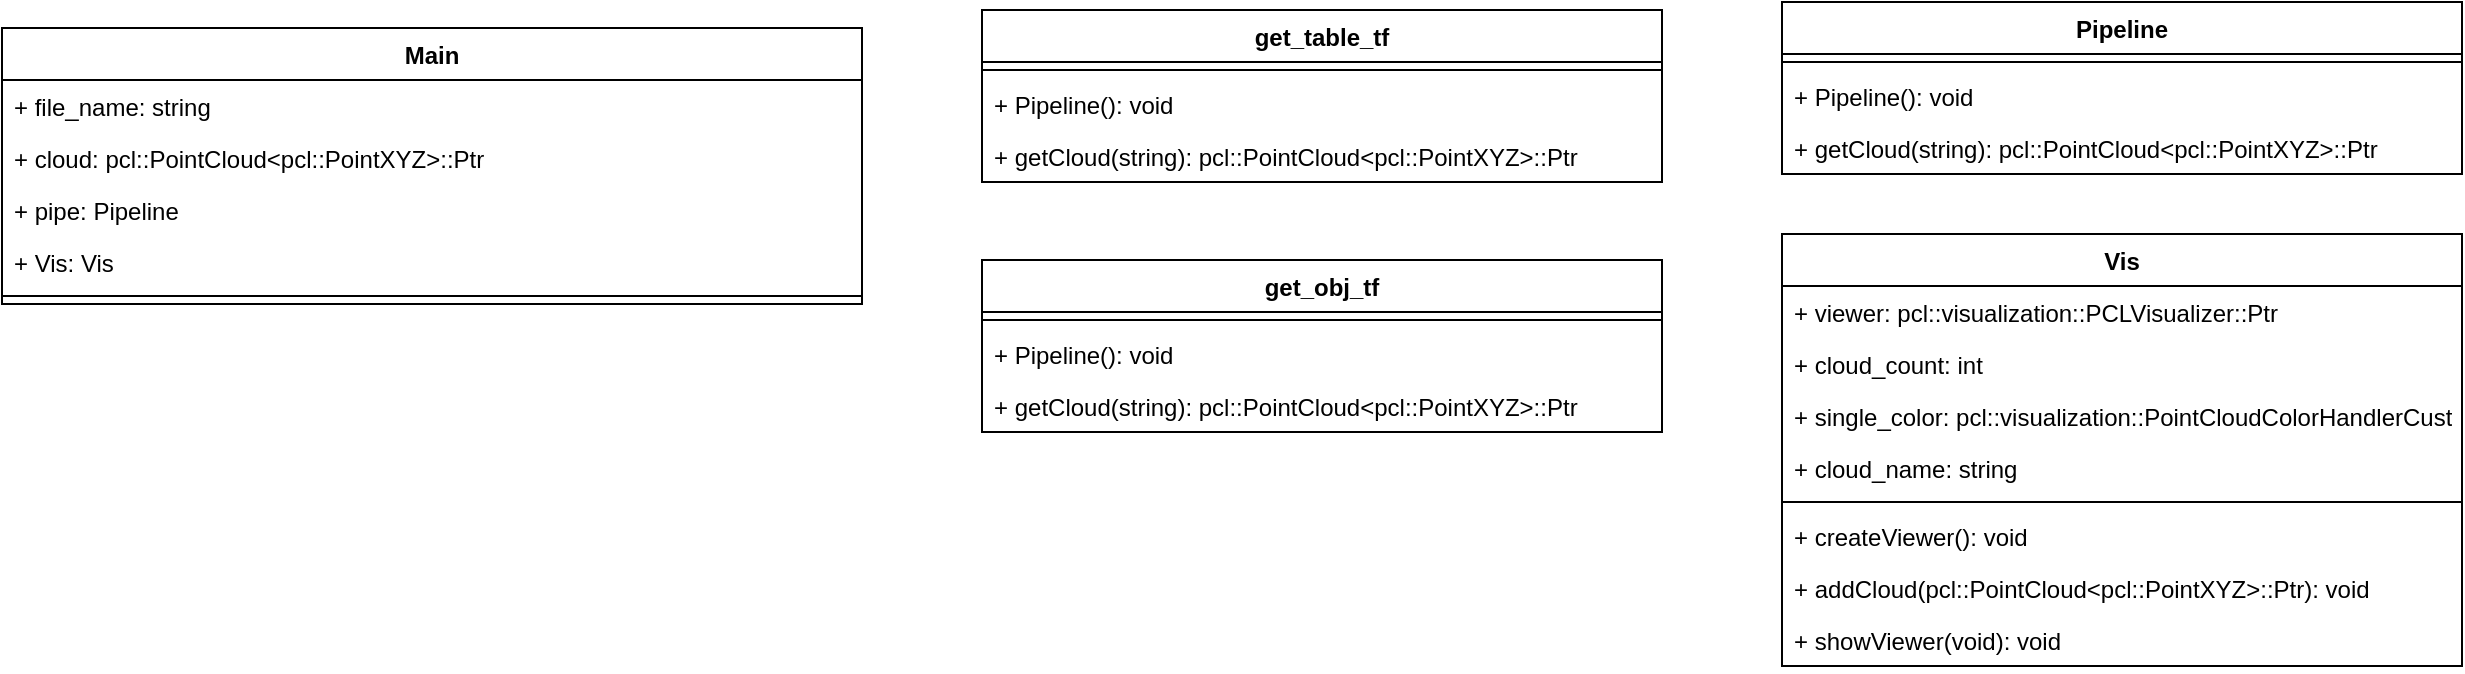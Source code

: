 <mxfile version="12.0.1" type="device" pages="1"><diagram id="rO0mdo0Z23BZPeahZ9SL" name="Page-1"><mxGraphModel dx="1341" dy="762" grid="1" gridSize="10" guides="1" tooltips="1" connect="1" arrows="1" fold="1" page="1" pageScale="1" pageWidth="850" pageHeight="1100" math="0" shadow="0"><root><mxCell id="0"/><mxCell id="1" parent="0"/><mxCell id="HIsi_3Nj0RYe7BvJdsPi-1" value="Pipeline" style="swimlane;fontStyle=1;align=center;verticalAlign=top;childLayout=stackLayout;horizontal=1;startSize=26;horizontalStack=0;resizeParent=1;resizeParentMax=0;resizeLast=0;collapsible=1;marginBottom=0;" vertex="1" parent="1"><mxGeometry x="940" y="45" width="340" height="86" as="geometry"/></mxCell><mxCell id="HIsi_3Nj0RYe7BvJdsPi-3" value="" style="line;strokeWidth=1;fillColor=none;align=left;verticalAlign=middle;spacingTop=-1;spacingLeft=3;spacingRight=3;rotatable=0;labelPosition=right;points=[];portConstraint=eastwest;" vertex="1" parent="HIsi_3Nj0RYe7BvJdsPi-1"><mxGeometry y="26" width="340" height="8" as="geometry"/></mxCell><mxCell id="HIsi_3Nj0RYe7BvJdsPi-4" value="+ Pipeline(): void" style="text;strokeColor=none;fillColor=none;align=left;verticalAlign=top;spacingLeft=4;spacingRight=4;overflow=hidden;rotatable=0;points=[[0,0.5],[1,0.5]];portConstraint=eastwest;" vertex="1" parent="HIsi_3Nj0RYe7BvJdsPi-1"><mxGeometry y="34" width="340" height="26" as="geometry"/></mxCell><mxCell id="HIsi_3Nj0RYe7BvJdsPi-14" value="+ getCloud(string): pcl::PointCloud&lt;pcl::PointXYZ&gt;::Ptr" style="text;strokeColor=none;fillColor=none;align=left;verticalAlign=top;spacingLeft=4;spacingRight=4;overflow=hidden;rotatable=0;points=[[0,0.5],[1,0.5]];portConstraint=eastwest;" vertex="1" parent="HIsi_3Nj0RYe7BvJdsPi-1"><mxGeometry y="60" width="340" height="26" as="geometry"/></mxCell><mxCell id="HIsi_3Nj0RYe7BvJdsPi-6" value="Vis" style="swimlane;fontStyle=1;align=center;verticalAlign=top;childLayout=stackLayout;horizontal=1;startSize=26;horizontalStack=0;resizeParent=1;resizeParentMax=0;resizeLast=0;collapsible=1;marginBottom=0;" vertex="1" parent="1"><mxGeometry x="940" y="161" width="340" height="216" as="geometry"/></mxCell><mxCell id="HIsi_3Nj0RYe7BvJdsPi-31" value="+ viewer: pcl::visualization::PCLVisualizer::Ptr" style="text;strokeColor=none;fillColor=none;align=left;verticalAlign=top;spacingLeft=4;spacingRight=4;overflow=hidden;rotatable=0;points=[[0,0.5],[1,0.5]];portConstraint=eastwest;" vertex="1" parent="HIsi_3Nj0RYe7BvJdsPi-6"><mxGeometry y="26" width="340" height="26" as="geometry"/></mxCell><mxCell id="HIsi_3Nj0RYe7BvJdsPi-34" value="+ cloud_count: int" style="text;strokeColor=none;fillColor=none;align=left;verticalAlign=top;spacingLeft=4;spacingRight=4;overflow=hidden;rotatable=0;points=[[0,0.5],[1,0.5]];portConstraint=eastwest;" vertex="1" parent="HIsi_3Nj0RYe7BvJdsPi-6"><mxGeometry y="52" width="340" height="26" as="geometry"/></mxCell><mxCell id="HIsi_3Nj0RYe7BvJdsPi-35" value="+ single_color: pcl::visualization::PointCloudColorHandlerCustom&lt;pcl::PointXYZ&gt;" style="text;strokeColor=none;fillColor=none;align=left;verticalAlign=top;spacingLeft=4;spacingRight=4;overflow=hidden;rotatable=0;points=[[0,0.5],[1,0.5]];portConstraint=eastwest;" vertex="1" parent="HIsi_3Nj0RYe7BvJdsPi-6"><mxGeometry y="78" width="340" height="26" as="geometry"/></mxCell><mxCell id="HIsi_3Nj0RYe7BvJdsPi-36" value="+ cloud_name: string" style="text;strokeColor=none;fillColor=none;align=left;verticalAlign=top;spacingLeft=4;spacingRight=4;overflow=hidden;rotatable=0;points=[[0,0.5],[1,0.5]];portConstraint=eastwest;" vertex="1" parent="HIsi_3Nj0RYe7BvJdsPi-6"><mxGeometry y="104" width="340" height="26" as="geometry"/></mxCell><mxCell id="HIsi_3Nj0RYe7BvJdsPi-8" value="" style="line;strokeWidth=1;fillColor=none;align=left;verticalAlign=middle;spacingTop=-1;spacingLeft=3;spacingRight=3;rotatable=0;labelPosition=right;points=[];portConstraint=eastwest;" vertex="1" parent="HIsi_3Nj0RYe7BvJdsPi-6"><mxGeometry y="130" width="340" height="8" as="geometry"/></mxCell><mxCell id="HIsi_3Nj0RYe7BvJdsPi-15" value="+ createViewer(): void" style="text;strokeColor=none;fillColor=none;align=left;verticalAlign=top;spacingLeft=4;spacingRight=4;overflow=hidden;rotatable=0;points=[[0,0.5],[1,0.5]];portConstraint=eastwest;" vertex="1" parent="HIsi_3Nj0RYe7BvJdsPi-6"><mxGeometry y="138" width="340" height="26" as="geometry"/></mxCell><mxCell id="HIsi_3Nj0RYe7BvJdsPi-37" value="+ addCloud(pcl::PointCloud&lt;pcl::PointXYZ&gt;::Ptr): void" style="text;strokeColor=none;fillColor=none;align=left;verticalAlign=top;spacingLeft=4;spacingRight=4;overflow=hidden;rotatable=0;points=[[0,0.5],[1,0.5]];portConstraint=eastwest;" vertex="1" parent="HIsi_3Nj0RYe7BvJdsPi-6"><mxGeometry y="164" width="340" height="26" as="geometry"/></mxCell><mxCell id="HIsi_3Nj0RYe7BvJdsPi-9" value="+ showViewer(void): void" style="text;strokeColor=none;fillColor=none;align=left;verticalAlign=top;spacingLeft=4;spacingRight=4;overflow=hidden;rotatable=0;points=[[0,0.5],[1,0.5]];portConstraint=eastwest;" vertex="1" parent="HIsi_3Nj0RYe7BvJdsPi-6"><mxGeometry y="190" width="340" height="26" as="geometry"/></mxCell><mxCell id="HIsi_3Nj0RYe7BvJdsPi-10" value="Main" style="swimlane;fontStyle=1;align=center;verticalAlign=top;childLayout=stackLayout;horizontal=1;startSize=26;horizontalStack=0;resizeParent=1;resizeParentMax=0;resizeLast=0;collapsible=1;marginBottom=0;" vertex="1" parent="1"><mxGeometry x="50" y="58" width="430" height="138" as="geometry"/></mxCell><mxCell id="HIsi_3Nj0RYe7BvJdsPi-11" value="+ file_name: string" style="text;strokeColor=none;fillColor=none;align=left;verticalAlign=top;spacingLeft=4;spacingRight=4;overflow=hidden;rotatable=0;points=[[0,0.5],[1,0.5]];portConstraint=eastwest;" vertex="1" parent="HIsi_3Nj0RYe7BvJdsPi-10"><mxGeometry y="26" width="430" height="26" as="geometry"/></mxCell><mxCell id="HIsi_3Nj0RYe7BvJdsPi-16" value="+ cloud: pcl::PointCloud&lt;pcl::PointXYZ&gt;::Ptr" style="text;strokeColor=none;fillColor=none;align=left;verticalAlign=top;spacingLeft=4;spacingRight=4;overflow=hidden;rotatable=0;points=[[0,0.5],[1,0.5]];portConstraint=eastwest;" vertex="1" parent="HIsi_3Nj0RYe7BvJdsPi-10"><mxGeometry y="52" width="430" height="26" as="geometry"/></mxCell><mxCell id="HIsi_3Nj0RYe7BvJdsPi-17" value="+ pipe: Pipeline" style="text;strokeColor=none;fillColor=none;align=left;verticalAlign=top;spacingLeft=4;spacingRight=4;overflow=hidden;rotatable=0;points=[[0,0.5],[1,0.5]];portConstraint=eastwest;" vertex="1" parent="HIsi_3Nj0RYe7BvJdsPi-10"><mxGeometry y="78" width="430" height="26" as="geometry"/></mxCell><mxCell id="HIsi_3Nj0RYe7BvJdsPi-18" value="+ Vis: Vis" style="text;strokeColor=none;fillColor=none;align=left;verticalAlign=top;spacingLeft=4;spacingRight=4;overflow=hidden;rotatable=0;points=[[0,0.5],[1,0.5]];portConstraint=eastwest;" vertex="1" parent="HIsi_3Nj0RYe7BvJdsPi-10"><mxGeometry y="104" width="430" height="26" as="geometry"/></mxCell><mxCell id="HIsi_3Nj0RYe7BvJdsPi-12" value="" style="line;strokeWidth=1;fillColor=none;align=left;verticalAlign=middle;spacingTop=-1;spacingLeft=3;spacingRight=3;rotatable=0;labelPosition=right;points=[];portConstraint=eastwest;" vertex="1" parent="HIsi_3Nj0RYe7BvJdsPi-10"><mxGeometry y="130" width="430" height="8" as="geometry"/></mxCell><mxCell id="HIsi_3Nj0RYe7BvJdsPi-22" value="get_table_tf" style="swimlane;fontStyle=1;align=center;verticalAlign=top;childLayout=stackLayout;horizontal=1;startSize=26;horizontalStack=0;resizeParent=1;resizeParentMax=0;resizeLast=0;collapsible=1;marginBottom=0;" vertex="1" parent="1"><mxGeometry x="540" y="49" width="340" height="86" as="geometry"/></mxCell><mxCell id="HIsi_3Nj0RYe7BvJdsPi-23" value="" style="line;strokeWidth=1;fillColor=none;align=left;verticalAlign=middle;spacingTop=-1;spacingLeft=3;spacingRight=3;rotatable=0;labelPosition=right;points=[];portConstraint=eastwest;" vertex="1" parent="HIsi_3Nj0RYe7BvJdsPi-22"><mxGeometry y="26" width="340" height="8" as="geometry"/></mxCell><mxCell id="HIsi_3Nj0RYe7BvJdsPi-24" value="+ Pipeline(): void" style="text;strokeColor=none;fillColor=none;align=left;verticalAlign=top;spacingLeft=4;spacingRight=4;overflow=hidden;rotatable=0;points=[[0,0.5],[1,0.5]];portConstraint=eastwest;" vertex="1" parent="HIsi_3Nj0RYe7BvJdsPi-22"><mxGeometry y="34" width="340" height="26" as="geometry"/></mxCell><mxCell id="HIsi_3Nj0RYe7BvJdsPi-25" value="+ getCloud(string): pcl::PointCloud&lt;pcl::PointXYZ&gt;::Ptr" style="text;strokeColor=none;fillColor=none;align=left;verticalAlign=top;spacingLeft=4;spacingRight=4;overflow=hidden;rotatable=0;points=[[0,0.5],[1,0.5]];portConstraint=eastwest;" vertex="1" parent="HIsi_3Nj0RYe7BvJdsPi-22"><mxGeometry y="60" width="340" height="26" as="geometry"/></mxCell><mxCell id="HIsi_3Nj0RYe7BvJdsPi-26" value="get_obj_tf" style="swimlane;fontStyle=1;align=center;verticalAlign=top;childLayout=stackLayout;horizontal=1;startSize=26;horizontalStack=0;resizeParent=1;resizeParentMax=0;resizeLast=0;collapsible=1;marginBottom=0;" vertex="1" parent="1"><mxGeometry x="540" y="174" width="340" height="86" as="geometry"/></mxCell><mxCell id="HIsi_3Nj0RYe7BvJdsPi-27" value="" style="line;strokeWidth=1;fillColor=none;align=left;verticalAlign=middle;spacingTop=-1;spacingLeft=3;spacingRight=3;rotatable=0;labelPosition=right;points=[];portConstraint=eastwest;" vertex="1" parent="HIsi_3Nj0RYe7BvJdsPi-26"><mxGeometry y="26" width="340" height="8" as="geometry"/></mxCell><mxCell id="HIsi_3Nj0RYe7BvJdsPi-28" value="+ Pipeline(): void" style="text;strokeColor=none;fillColor=none;align=left;verticalAlign=top;spacingLeft=4;spacingRight=4;overflow=hidden;rotatable=0;points=[[0,0.5],[1,0.5]];portConstraint=eastwest;" vertex="1" parent="HIsi_3Nj0RYe7BvJdsPi-26"><mxGeometry y="34" width="340" height="26" as="geometry"/></mxCell><mxCell id="HIsi_3Nj0RYe7BvJdsPi-29" value="+ getCloud(string): pcl::PointCloud&lt;pcl::PointXYZ&gt;::Ptr" style="text;strokeColor=none;fillColor=none;align=left;verticalAlign=top;spacingLeft=4;spacingRight=4;overflow=hidden;rotatable=0;points=[[0,0.5],[1,0.5]];portConstraint=eastwest;" vertex="1" parent="HIsi_3Nj0RYe7BvJdsPi-26"><mxGeometry y="60" width="340" height="26" as="geometry"/></mxCell></root></mxGraphModel></diagram></mxfile>